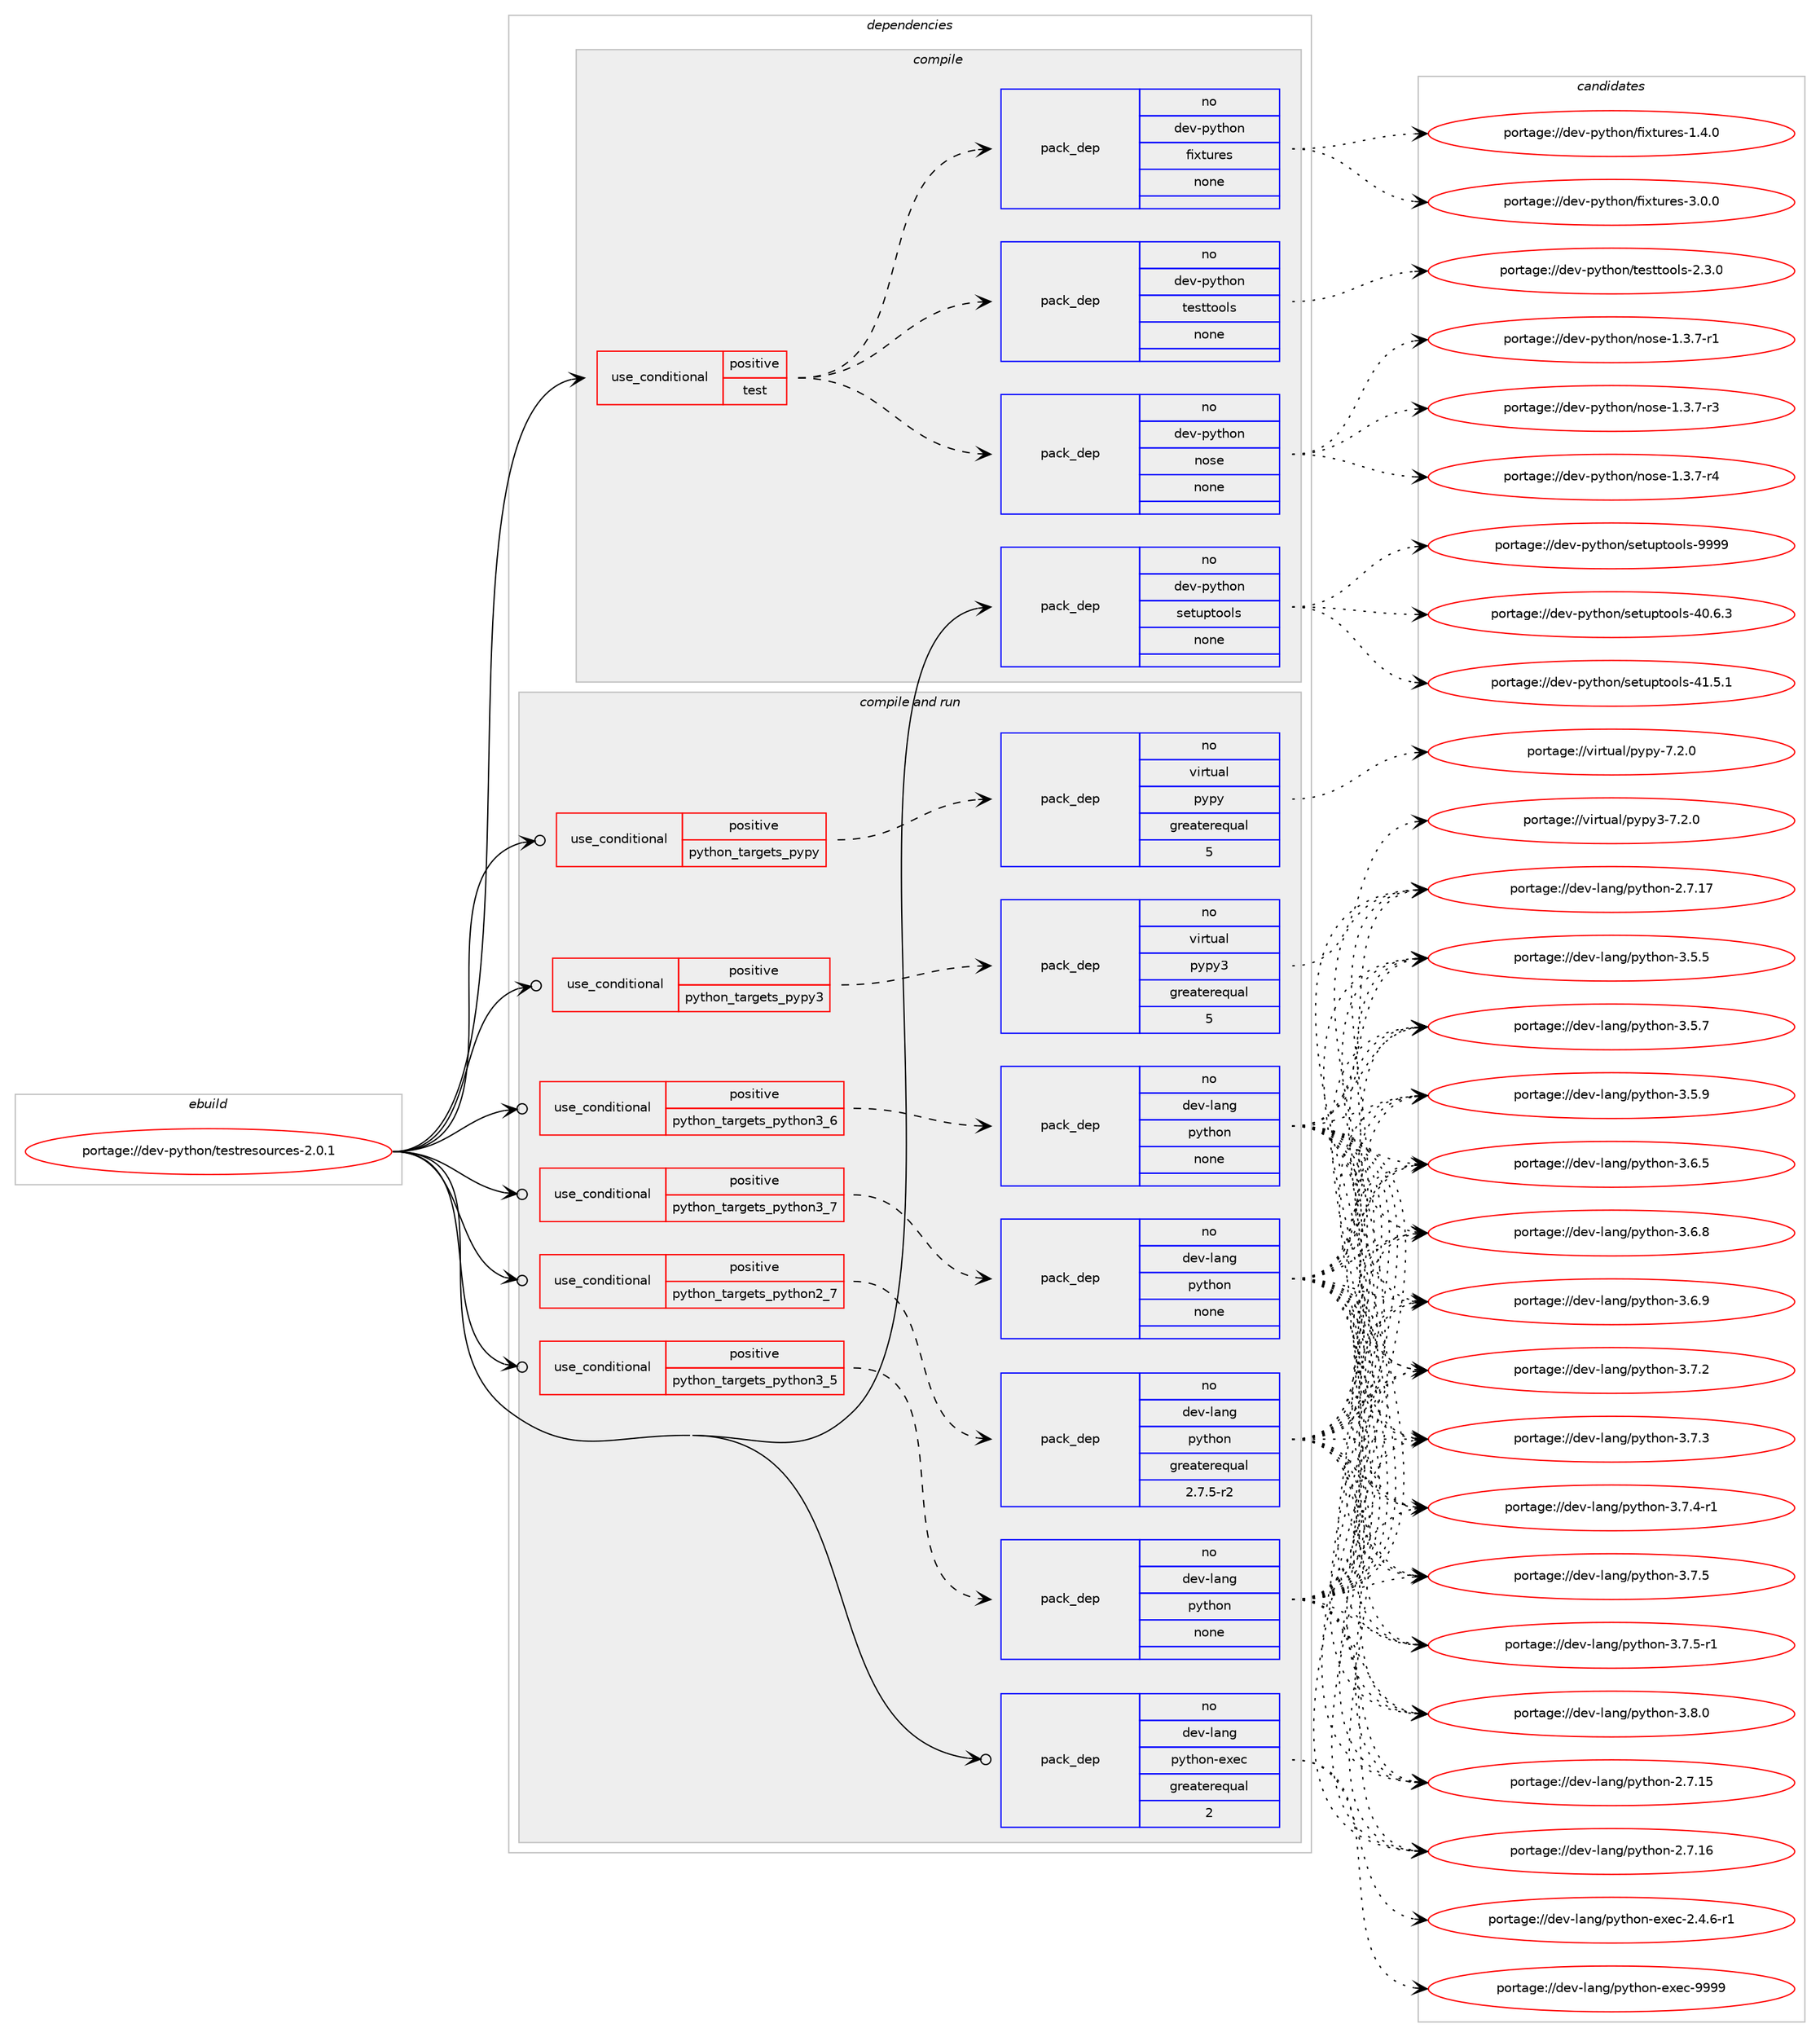 digraph prolog {

# *************
# Graph options
# *************

newrank=true;
concentrate=true;
compound=true;
graph [rankdir=LR,fontname=Helvetica,fontsize=10,ranksep=1.5];#, ranksep=2.5, nodesep=0.2];
edge  [arrowhead=vee];
node  [fontname=Helvetica,fontsize=10];

# **********
# The ebuild
# **********

subgraph cluster_leftcol {
color=gray;
rank=same;
label=<<i>ebuild</i>>;
id [label="portage://dev-python/testresources-2.0.1", color=red, width=4, href="../dev-python/testresources-2.0.1.svg"];
}

# ****************
# The dependencies
# ****************

subgraph cluster_midcol {
color=gray;
label=<<i>dependencies</i>>;
subgraph cluster_compile {
fillcolor="#eeeeee";
style=filled;
label=<<i>compile</i>>;
subgraph cond39714 {
dependency175587 [label=<<TABLE BORDER="0" CELLBORDER="1" CELLSPACING="0" CELLPADDING="4"><TR><TD ROWSPAN="3" CELLPADDING="10">use_conditional</TD></TR><TR><TD>positive</TD></TR><TR><TD>test</TD></TR></TABLE>>, shape=none, color=red];
subgraph pack132469 {
dependency175588 [label=<<TABLE BORDER="0" CELLBORDER="1" CELLSPACING="0" CELLPADDING="4" WIDTH="220"><TR><TD ROWSPAN="6" CELLPADDING="30">pack_dep</TD></TR><TR><TD WIDTH="110">no</TD></TR><TR><TD>dev-python</TD></TR><TR><TD>nose</TD></TR><TR><TD>none</TD></TR><TR><TD></TD></TR></TABLE>>, shape=none, color=blue];
}
dependency175587:e -> dependency175588:w [weight=20,style="dashed",arrowhead="vee"];
subgraph pack132470 {
dependency175589 [label=<<TABLE BORDER="0" CELLBORDER="1" CELLSPACING="0" CELLPADDING="4" WIDTH="220"><TR><TD ROWSPAN="6" CELLPADDING="30">pack_dep</TD></TR><TR><TD WIDTH="110">no</TD></TR><TR><TD>dev-python</TD></TR><TR><TD>testtools</TD></TR><TR><TD>none</TD></TR><TR><TD></TD></TR></TABLE>>, shape=none, color=blue];
}
dependency175587:e -> dependency175589:w [weight=20,style="dashed",arrowhead="vee"];
subgraph pack132471 {
dependency175590 [label=<<TABLE BORDER="0" CELLBORDER="1" CELLSPACING="0" CELLPADDING="4" WIDTH="220"><TR><TD ROWSPAN="6" CELLPADDING="30">pack_dep</TD></TR><TR><TD WIDTH="110">no</TD></TR><TR><TD>dev-python</TD></TR><TR><TD>fixtures</TD></TR><TR><TD>none</TD></TR><TR><TD></TD></TR></TABLE>>, shape=none, color=blue];
}
dependency175587:e -> dependency175590:w [weight=20,style="dashed",arrowhead="vee"];
}
id:e -> dependency175587:w [weight=20,style="solid",arrowhead="vee"];
subgraph pack132472 {
dependency175591 [label=<<TABLE BORDER="0" CELLBORDER="1" CELLSPACING="0" CELLPADDING="4" WIDTH="220"><TR><TD ROWSPAN="6" CELLPADDING="30">pack_dep</TD></TR><TR><TD WIDTH="110">no</TD></TR><TR><TD>dev-python</TD></TR><TR><TD>setuptools</TD></TR><TR><TD>none</TD></TR><TR><TD></TD></TR></TABLE>>, shape=none, color=blue];
}
id:e -> dependency175591:w [weight=20,style="solid",arrowhead="vee"];
}
subgraph cluster_compileandrun {
fillcolor="#eeeeee";
style=filled;
label=<<i>compile and run</i>>;
subgraph cond39715 {
dependency175592 [label=<<TABLE BORDER="0" CELLBORDER="1" CELLSPACING="0" CELLPADDING="4"><TR><TD ROWSPAN="3" CELLPADDING="10">use_conditional</TD></TR><TR><TD>positive</TD></TR><TR><TD>python_targets_pypy</TD></TR></TABLE>>, shape=none, color=red];
subgraph pack132473 {
dependency175593 [label=<<TABLE BORDER="0" CELLBORDER="1" CELLSPACING="0" CELLPADDING="4" WIDTH="220"><TR><TD ROWSPAN="6" CELLPADDING="30">pack_dep</TD></TR><TR><TD WIDTH="110">no</TD></TR><TR><TD>virtual</TD></TR><TR><TD>pypy</TD></TR><TR><TD>greaterequal</TD></TR><TR><TD>5</TD></TR></TABLE>>, shape=none, color=blue];
}
dependency175592:e -> dependency175593:w [weight=20,style="dashed",arrowhead="vee"];
}
id:e -> dependency175592:w [weight=20,style="solid",arrowhead="odotvee"];
subgraph cond39716 {
dependency175594 [label=<<TABLE BORDER="0" CELLBORDER="1" CELLSPACING="0" CELLPADDING="4"><TR><TD ROWSPAN="3" CELLPADDING="10">use_conditional</TD></TR><TR><TD>positive</TD></TR><TR><TD>python_targets_pypy3</TD></TR></TABLE>>, shape=none, color=red];
subgraph pack132474 {
dependency175595 [label=<<TABLE BORDER="0" CELLBORDER="1" CELLSPACING="0" CELLPADDING="4" WIDTH="220"><TR><TD ROWSPAN="6" CELLPADDING="30">pack_dep</TD></TR><TR><TD WIDTH="110">no</TD></TR><TR><TD>virtual</TD></TR><TR><TD>pypy3</TD></TR><TR><TD>greaterequal</TD></TR><TR><TD>5</TD></TR></TABLE>>, shape=none, color=blue];
}
dependency175594:e -> dependency175595:w [weight=20,style="dashed",arrowhead="vee"];
}
id:e -> dependency175594:w [weight=20,style="solid",arrowhead="odotvee"];
subgraph cond39717 {
dependency175596 [label=<<TABLE BORDER="0" CELLBORDER="1" CELLSPACING="0" CELLPADDING="4"><TR><TD ROWSPAN="3" CELLPADDING="10">use_conditional</TD></TR><TR><TD>positive</TD></TR><TR><TD>python_targets_python2_7</TD></TR></TABLE>>, shape=none, color=red];
subgraph pack132475 {
dependency175597 [label=<<TABLE BORDER="0" CELLBORDER="1" CELLSPACING="0" CELLPADDING="4" WIDTH="220"><TR><TD ROWSPAN="6" CELLPADDING="30">pack_dep</TD></TR><TR><TD WIDTH="110">no</TD></TR><TR><TD>dev-lang</TD></TR><TR><TD>python</TD></TR><TR><TD>greaterequal</TD></TR><TR><TD>2.7.5-r2</TD></TR></TABLE>>, shape=none, color=blue];
}
dependency175596:e -> dependency175597:w [weight=20,style="dashed",arrowhead="vee"];
}
id:e -> dependency175596:w [weight=20,style="solid",arrowhead="odotvee"];
subgraph cond39718 {
dependency175598 [label=<<TABLE BORDER="0" CELLBORDER="1" CELLSPACING="0" CELLPADDING="4"><TR><TD ROWSPAN="3" CELLPADDING="10">use_conditional</TD></TR><TR><TD>positive</TD></TR><TR><TD>python_targets_python3_5</TD></TR></TABLE>>, shape=none, color=red];
subgraph pack132476 {
dependency175599 [label=<<TABLE BORDER="0" CELLBORDER="1" CELLSPACING="0" CELLPADDING="4" WIDTH="220"><TR><TD ROWSPAN="6" CELLPADDING="30">pack_dep</TD></TR><TR><TD WIDTH="110">no</TD></TR><TR><TD>dev-lang</TD></TR><TR><TD>python</TD></TR><TR><TD>none</TD></TR><TR><TD></TD></TR></TABLE>>, shape=none, color=blue];
}
dependency175598:e -> dependency175599:w [weight=20,style="dashed",arrowhead="vee"];
}
id:e -> dependency175598:w [weight=20,style="solid",arrowhead="odotvee"];
subgraph cond39719 {
dependency175600 [label=<<TABLE BORDER="0" CELLBORDER="1" CELLSPACING="0" CELLPADDING="4"><TR><TD ROWSPAN="3" CELLPADDING="10">use_conditional</TD></TR><TR><TD>positive</TD></TR><TR><TD>python_targets_python3_6</TD></TR></TABLE>>, shape=none, color=red];
subgraph pack132477 {
dependency175601 [label=<<TABLE BORDER="0" CELLBORDER="1" CELLSPACING="0" CELLPADDING="4" WIDTH="220"><TR><TD ROWSPAN="6" CELLPADDING="30">pack_dep</TD></TR><TR><TD WIDTH="110">no</TD></TR><TR><TD>dev-lang</TD></TR><TR><TD>python</TD></TR><TR><TD>none</TD></TR><TR><TD></TD></TR></TABLE>>, shape=none, color=blue];
}
dependency175600:e -> dependency175601:w [weight=20,style="dashed",arrowhead="vee"];
}
id:e -> dependency175600:w [weight=20,style="solid",arrowhead="odotvee"];
subgraph cond39720 {
dependency175602 [label=<<TABLE BORDER="0" CELLBORDER="1" CELLSPACING="0" CELLPADDING="4"><TR><TD ROWSPAN="3" CELLPADDING="10">use_conditional</TD></TR><TR><TD>positive</TD></TR><TR><TD>python_targets_python3_7</TD></TR></TABLE>>, shape=none, color=red];
subgraph pack132478 {
dependency175603 [label=<<TABLE BORDER="0" CELLBORDER="1" CELLSPACING="0" CELLPADDING="4" WIDTH="220"><TR><TD ROWSPAN="6" CELLPADDING="30">pack_dep</TD></TR><TR><TD WIDTH="110">no</TD></TR><TR><TD>dev-lang</TD></TR><TR><TD>python</TD></TR><TR><TD>none</TD></TR><TR><TD></TD></TR></TABLE>>, shape=none, color=blue];
}
dependency175602:e -> dependency175603:w [weight=20,style="dashed",arrowhead="vee"];
}
id:e -> dependency175602:w [weight=20,style="solid",arrowhead="odotvee"];
subgraph pack132479 {
dependency175604 [label=<<TABLE BORDER="0" CELLBORDER="1" CELLSPACING="0" CELLPADDING="4" WIDTH="220"><TR><TD ROWSPAN="6" CELLPADDING="30">pack_dep</TD></TR><TR><TD WIDTH="110">no</TD></TR><TR><TD>dev-lang</TD></TR><TR><TD>python-exec</TD></TR><TR><TD>greaterequal</TD></TR><TR><TD>2</TD></TR></TABLE>>, shape=none, color=blue];
}
id:e -> dependency175604:w [weight=20,style="solid",arrowhead="odotvee"];
}
subgraph cluster_run {
fillcolor="#eeeeee";
style=filled;
label=<<i>run</i>>;
}
}

# **************
# The candidates
# **************

subgraph cluster_choices {
rank=same;
color=gray;
label=<<i>candidates</i>>;

subgraph choice132469 {
color=black;
nodesep=1;
choiceportage10010111845112121116104111110471101111151014549465146554511449 [label="portage://dev-python/nose-1.3.7-r1", color=red, width=4,href="../dev-python/nose-1.3.7-r1.svg"];
choiceportage10010111845112121116104111110471101111151014549465146554511451 [label="portage://dev-python/nose-1.3.7-r3", color=red, width=4,href="../dev-python/nose-1.3.7-r3.svg"];
choiceportage10010111845112121116104111110471101111151014549465146554511452 [label="portage://dev-python/nose-1.3.7-r4", color=red, width=4,href="../dev-python/nose-1.3.7-r4.svg"];
dependency175588:e -> choiceportage10010111845112121116104111110471101111151014549465146554511449:w [style=dotted,weight="100"];
dependency175588:e -> choiceportage10010111845112121116104111110471101111151014549465146554511451:w [style=dotted,weight="100"];
dependency175588:e -> choiceportage10010111845112121116104111110471101111151014549465146554511452:w [style=dotted,weight="100"];
}
subgraph choice132470 {
color=black;
nodesep=1;
choiceportage1001011184511212111610411111047116101115116116111111108115455046514648 [label="portage://dev-python/testtools-2.3.0", color=red, width=4,href="../dev-python/testtools-2.3.0.svg"];
dependency175589:e -> choiceportage1001011184511212111610411111047116101115116116111111108115455046514648:w [style=dotted,weight="100"];
}
subgraph choice132471 {
color=black;
nodesep=1;
choiceportage1001011184511212111610411111047102105120116117114101115454946524648 [label="portage://dev-python/fixtures-1.4.0", color=red, width=4,href="../dev-python/fixtures-1.4.0.svg"];
choiceportage1001011184511212111610411111047102105120116117114101115455146484648 [label="portage://dev-python/fixtures-3.0.0", color=red, width=4,href="../dev-python/fixtures-3.0.0.svg"];
dependency175590:e -> choiceportage1001011184511212111610411111047102105120116117114101115454946524648:w [style=dotted,weight="100"];
dependency175590:e -> choiceportage1001011184511212111610411111047102105120116117114101115455146484648:w [style=dotted,weight="100"];
}
subgraph choice132472 {
color=black;
nodesep=1;
choiceportage100101118451121211161041111104711510111611711211611111110811545524846544651 [label="portage://dev-python/setuptools-40.6.3", color=red, width=4,href="../dev-python/setuptools-40.6.3.svg"];
choiceportage100101118451121211161041111104711510111611711211611111110811545524946534649 [label="portage://dev-python/setuptools-41.5.1", color=red, width=4,href="../dev-python/setuptools-41.5.1.svg"];
choiceportage10010111845112121116104111110471151011161171121161111111081154557575757 [label="portage://dev-python/setuptools-9999", color=red, width=4,href="../dev-python/setuptools-9999.svg"];
dependency175591:e -> choiceportage100101118451121211161041111104711510111611711211611111110811545524846544651:w [style=dotted,weight="100"];
dependency175591:e -> choiceportage100101118451121211161041111104711510111611711211611111110811545524946534649:w [style=dotted,weight="100"];
dependency175591:e -> choiceportage10010111845112121116104111110471151011161171121161111111081154557575757:w [style=dotted,weight="100"];
}
subgraph choice132473 {
color=black;
nodesep=1;
choiceportage1181051141161179710847112121112121455546504648 [label="portage://virtual/pypy-7.2.0", color=red, width=4,href="../virtual/pypy-7.2.0.svg"];
dependency175593:e -> choiceportage1181051141161179710847112121112121455546504648:w [style=dotted,weight="100"];
}
subgraph choice132474 {
color=black;
nodesep=1;
choiceportage118105114116117971084711212111212151455546504648 [label="portage://virtual/pypy3-7.2.0", color=red, width=4,href="../virtual/pypy3-7.2.0.svg"];
dependency175595:e -> choiceportage118105114116117971084711212111212151455546504648:w [style=dotted,weight="100"];
}
subgraph choice132475 {
color=black;
nodesep=1;
choiceportage10010111845108971101034711212111610411111045504655464953 [label="portage://dev-lang/python-2.7.15", color=red, width=4,href="../dev-lang/python-2.7.15.svg"];
choiceportage10010111845108971101034711212111610411111045504655464954 [label="portage://dev-lang/python-2.7.16", color=red, width=4,href="../dev-lang/python-2.7.16.svg"];
choiceportage10010111845108971101034711212111610411111045504655464955 [label="portage://dev-lang/python-2.7.17", color=red, width=4,href="../dev-lang/python-2.7.17.svg"];
choiceportage100101118451089711010347112121116104111110455146534653 [label="portage://dev-lang/python-3.5.5", color=red, width=4,href="../dev-lang/python-3.5.5.svg"];
choiceportage100101118451089711010347112121116104111110455146534655 [label="portage://dev-lang/python-3.5.7", color=red, width=4,href="../dev-lang/python-3.5.7.svg"];
choiceportage100101118451089711010347112121116104111110455146534657 [label="portage://dev-lang/python-3.5.9", color=red, width=4,href="../dev-lang/python-3.5.9.svg"];
choiceportage100101118451089711010347112121116104111110455146544653 [label="portage://dev-lang/python-3.6.5", color=red, width=4,href="../dev-lang/python-3.6.5.svg"];
choiceportage100101118451089711010347112121116104111110455146544656 [label="portage://dev-lang/python-3.6.8", color=red, width=4,href="../dev-lang/python-3.6.8.svg"];
choiceportage100101118451089711010347112121116104111110455146544657 [label="portage://dev-lang/python-3.6.9", color=red, width=4,href="../dev-lang/python-3.6.9.svg"];
choiceportage100101118451089711010347112121116104111110455146554650 [label="portage://dev-lang/python-3.7.2", color=red, width=4,href="../dev-lang/python-3.7.2.svg"];
choiceportage100101118451089711010347112121116104111110455146554651 [label="portage://dev-lang/python-3.7.3", color=red, width=4,href="../dev-lang/python-3.7.3.svg"];
choiceportage1001011184510897110103471121211161041111104551465546524511449 [label="portage://dev-lang/python-3.7.4-r1", color=red, width=4,href="../dev-lang/python-3.7.4-r1.svg"];
choiceportage100101118451089711010347112121116104111110455146554653 [label="portage://dev-lang/python-3.7.5", color=red, width=4,href="../dev-lang/python-3.7.5.svg"];
choiceportage1001011184510897110103471121211161041111104551465546534511449 [label="portage://dev-lang/python-3.7.5-r1", color=red, width=4,href="../dev-lang/python-3.7.5-r1.svg"];
choiceportage100101118451089711010347112121116104111110455146564648 [label="portage://dev-lang/python-3.8.0", color=red, width=4,href="../dev-lang/python-3.8.0.svg"];
dependency175597:e -> choiceportage10010111845108971101034711212111610411111045504655464953:w [style=dotted,weight="100"];
dependency175597:e -> choiceportage10010111845108971101034711212111610411111045504655464954:w [style=dotted,weight="100"];
dependency175597:e -> choiceportage10010111845108971101034711212111610411111045504655464955:w [style=dotted,weight="100"];
dependency175597:e -> choiceportage100101118451089711010347112121116104111110455146534653:w [style=dotted,weight="100"];
dependency175597:e -> choiceportage100101118451089711010347112121116104111110455146534655:w [style=dotted,weight="100"];
dependency175597:e -> choiceportage100101118451089711010347112121116104111110455146534657:w [style=dotted,weight="100"];
dependency175597:e -> choiceportage100101118451089711010347112121116104111110455146544653:w [style=dotted,weight="100"];
dependency175597:e -> choiceportage100101118451089711010347112121116104111110455146544656:w [style=dotted,weight="100"];
dependency175597:e -> choiceportage100101118451089711010347112121116104111110455146544657:w [style=dotted,weight="100"];
dependency175597:e -> choiceportage100101118451089711010347112121116104111110455146554650:w [style=dotted,weight="100"];
dependency175597:e -> choiceportage100101118451089711010347112121116104111110455146554651:w [style=dotted,weight="100"];
dependency175597:e -> choiceportage1001011184510897110103471121211161041111104551465546524511449:w [style=dotted,weight="100"];
dependency175597:e -> choiceportage100101118451089711010347112121116104111110455146554653:w [style=dotted,weight="100"];
dependency175597:e -> choiceportage1001011184510897110103471121211161041111104551465546534511449:w [style=dotted,weight="100"];
dependency175597:e -> choiceportage100101118451089711010347112121116104111110455146564648:w [style=dotted,weight="100"];
}
subgraph choice132476 {
color=black;
nodesep=1;
choiceportage10010111845108971101034711212111610411111045504655464953 [label="portage://dev-lang/python-2.7.15", color=red, width=4,href="../dev-lang/python-2.7.15.svg"];
choiceportage10010111845108971101034711212111610411111045504655464954 [label="portage://dev-lang/python-2.7.16", color=red, width=4,href="../dev-lang/python-2.7.16.svg"];
choiceportage10010111845108971101034711212111610411111045504655464955 [label="portage://dev-lang/python-2.7.17", color=red, width=4,href="../dev-lang/python-2.7.17.svg"];
choiceportage100101118451089711010347112121116104111110455146534653 [label="portage://dev-lang/python-3.5.5", color=red, width=4,href="../dev-lang/python-3.5.5.svg"];
choiceportage100101118451089711010347112121116104111110455146534655 [label="portage://dev-lang/python-3.5.7", color=red, width=4,href="../dev-lang/python-3.5.7.svg"];
choiceportage100101118451089711010347112121116104111110455146534657 [label="portage://dev-lang/python-3.5.9", color=red, width=4,href="../dev-lang/python-3.5.9.svg"];
choiceportage100101118451089711010347112121116104111110455146544653 [label="portage://dev-lang/python-3.6.5", color=red, width=4,href="../dev-lang/python-3.6.5.svg"];
choiceportage100101118451089711010347112121116104111110455146544656 [label="portage://dev-lang/python-3.6.8", color=red, width=4,href="../dev-lang/python-3.6.8.svg"];
choiceportage100101118451089711010347112121116104111110455146544657 [label="portage://dev-lang/python-3.6.9", color=red, width=4,href="../dev-lang/python-3.6.9.svg"];
choiceportage100101118451089711010347112121116104111110455146554650 [label="portage://dev-lang/python-3.7.2", color=red, width=4,href="../dev-lang/python-3.7.2.svg"];
choiceportage100101118451089711010347112121116104111110455146554651 [label="portage://dev-lang/python-3.7.3", color=red, width=4,href="../dev-lang/python-3.7.3.svg"];
choiceportage1001011184510897110103471121211161041111104551465546524511449 [label="portage://dev-lang/python-3.7.4-r1", color=red, width=4,href="../dev-lang/python-3.7.4-r1.svg"];
choiceportage100101118451089711010347112121116104111110455146554653 [label="portage://dev-lang/python-3.7.5", color=red, width=4,href="../dev-lang/python-3.7.5.svg"];
choiceportage1001011184510897110103471121211161041111104551465546534511449 [label="portage://dev-lang/python-3.7.5-r1", color=red, width=4,href="../dev-lang/python-3.7.5-r1.svg"];
choiceportage100101118451089711010347112121116104111110455146564648 [label="portage://dev-lang/python-3.8.0", color=red, width=4,href="../dev-lang/python-3.8.0.svg"];
dependency175599:e -> choiceportage10010111845108971101034711212111610411111045504655464953:w [style=dotted,weight="100"];
dependency175599:e -> choiceportage10010111845108971101034711212111610411111045504655464954:w [style=dotted,weight="100"];
dependency175599:e -> choiceportage10010111845108971101034711212111610411111045504655464955:w [style=dotted,weight="100"];
dependency175599:e -> choiceportage100101118451089711010347112121116104111110455146534653:w [style=dotted,weight="100"];
dependency175599:e -> choiceportage100101118451089711010347112121116104111110455146534655:w [style=dotted,weight="100"];
dependency175599:e -> choiceportage100101118451089711010347112121116104111110455146534657:w [style=dotted,weight="100"];
dependency175599:e -> choiceportage100101118451089711010347112121116104111110455146544653:w [style=dotted,weight="100"];
dependency175599:e -> choiceportage100101118451089711010347112121116104111110455146544656:w [style=dotted,weight="100"];
dependency175599:e -> choiceportage100101118451089711010347112121116104111110455146544657:w [style=dotted,weight="100"];
dependency175599:e -> choiceportage100101118451089711010347112121116104111110455146554650:w [style=dotted,weight="100"];
dependency175599:e -> choiceportage100101118451089711010347112121116104111110455146554651:w [style=dotted,weight="100"];
dependency175599:e -> choiceportage1001011184510897110103471121211161041111104551465546524511449:w [style=dotted,weight="100"];
dependency175599:e -> choiceportage100101118451089711010347112121116104111110455146554653:w [style=dotted,weight="100"];
dependency175599:e -> choiceportage1001011184510897110103471121211161041111104551465546534511449:w [style=dotted,weight="100"];
dependency175599:e -> choiceportage100101118451089711010347112121116104111110455146564648:w [style=dotted,weight="100"];
}
subgraph choice132477 {
color=black;
nodesep=1;
choiceportage10010111845108971101034711212111610411111045504655464953 [label="portage://dev-lang/python-2.7.15", color=red, width=4,href="../dev-lang/python-2.7.15.svg"];
choiceportage10010111845108971101034711212111610411111045504655464954 [label="portage://dev-lang/python-2.7.16", color=red, width=4,href="../dev-lang/python-2.7.16.svg"];
choiceportage10010111845108971101034711212111610411111045504655464955 [label="portage://dev-lang/python-2.7.17", color=red, width=4,href="../dev-lang/python-2.7.17.svg"];
choiceportage100101118451089711010347112121116104111110455146534653 [label="portage://dev-lang/python-3.5.5", color=red, width=4,href="../dev-lang/python-3.5.5.svg"];
choiceportage100101118451089711010347112121116104111110455146534655 [label="portage://dev-lang/python-3.5.7", color=red, width=4,href="../dev-lang/python-3.5.7.svg"];
choiceportage100101118451089711010347112121116104111110455146534657 [label="portage://dev-lang/python-3.5.9", color=red, width=4,href="../dev-lang/python-3.5.9.svg"];
choiceportage100101118451089711010347112121116104111110455146544653 [label="portage://dev-lang/python-3.6.5", color=red, width=4,href="../dev-lang/python-3.6.5.svg"];
choiceportage100101118451089711010347112121116104111110455146544656 [label="portage://dev-lang/python-3.6.8", color=red, width=4,href="../dev-lang/python-3.6.8.svg"];
choiceportage100101118451089711010347112121116104111110455146544657 [label="portage://dev-lang/python-3.6.9", color=red, width=4,href="../dev-lang/python-3.6.9.svg"];
choiceportage100101118451089711010347112121116104111110455146554650 [label="portage://dev-lang/python-3.7.2", color=red, width=4,href="../dev-lang/python-3.7.2.svg"];
choiceportage100101118451089711010347112121116104111110455146554651 [label="portage://dev-lang/python-3.7.3", color=red, width=4,href="../dev-lang/python-3.7.3.svg"];
choiceportage1001011184510897110103471121211161041111104551465546524511449 [label="portage://dev-lang/python-3.7.4-r1", color=red, width=4,href="../dev-lang/python-3.7.4-r1.svg"];
choiceportage100101118451089711010347112121116104111110455146554653 [label="portage://dev-lang/python-3.7.5", color=red, width=4,href="../dev-lang/python-3.7.5.svg"];
choiceportage1001011184510897110103471121211161041111104551465546534511449 [label="portage://dev-lang/python-3.7.5-r1", color=red, width=4,href="../dev-lang/python-3.7.5-r1.svg"];
choiceportage100101118451089711010347112121116104111110455146564648 [label="portage://dev-lang/python-3.8.0", color=red, width=4,href="../dev-lang/python-3.8.0.svg"];
dependency175601:e -> choiceportage10010111845108971101034711212111610411111045504655464953:w [style=dotted,weight="100"];
dependency175601:e -> choiceportage10010111845108971101034711212111610411111045504655464954:w [style=dotted,weight="100"];
dependency175601:e -> choiceportage10010111845108971101034711212111610411111045504655464955:w [style=dotted,weight="100"];
dependency175601:e -> choiceportage100101118451089711010347112121116104111110455146534653:w [style=dotted,weight="100"];
dependency175601:e -> choiceportage100101118451089711010347112121116104111110455146534655:w [style=dotted,weight="100"];
dependency175601:e -> choiceportage100101118451089711010347112121116104111110455146534657:w [style=dotted,weight="100"];
dependency175601:e -> choiceportage100101118451089711010347112121116104111110455146544653:w [style=dotted,weight="100"];
dependency175601:e -> choiceportage100101118451089711010347112121116104111110455146544656:w [style=dotted,weight="100"];
dependency175601:e -> choiceportage100101118451089711010347112121116104111110455146544657:w [style=dotted,weight="100"];
dependency175601:e -> choiceportage100101118451089711010347112121116104111110455146554650:w [style=dotted,weight="100"];
dependency175601:e -> choiceportage100101118451089711010347112121116104111110455146554651:w [style=dotted,weight="100"];
dependency175601:e -> choiceportage1001011184510897110103471121211161041111104551465546524511449:w [style=dotted,weight="100"];
dependency175601:e -> choiceportage100101118451089711010347112121116104111110455146554653:w [style=dotted,weight="100"];
dependency175601:e -> choiceportage1001011184510897110103471121211161041111104551465546534511449:w [style=dotted,weight="100"];
dependency175601:e -> choiceportage100101118451089711010347112121116104111110455146564648:w [style=dotted,weight="100"];
}
subgraph choice132478 {
color=black;
nodesep=1;
choiceportage10010111845108971101034711212111610411111045504655464953 [label="portage://dev-lang/python-2.7.15", color=red, width=4,href="../dev-lang/python-2.7.15.svg"];
choiceportage10010111845108971101034711212111610411111045504655464954 [label="portage://dev-lang/python-2.7.16", color=red, width=4,href="../dev-lang/python-2.7.16.svg"];
choiceportage10010111845108971101034711212111610411111045504655464955 [label="portage://dev-lang/python-2.7.17", color=red, width=4,href="../dev-lang/python-2.7.17.svg"];
choiceportage100101118451089711010347112121116104111110455146534653 [label="portage://dev-lang/python-3.5.5", color=red, width=4,href="../dev-lang/python-3.5.5.svg"];
choiceportage100101118451089711010347112121116104111110455146534655 [label="portage://dev-lang/python-3.5.7", color=red, width=4,href="../dev-lang/python-3.5.7.svg"];
choiceportage100101118451089711010347112121116104111110455146534657 [label="portage://dev-lang/python-3.5.9", color=red, width=4,href="../dev-lang/python-3.5.9.svg"];
choiceportage100101118451089711010347112121116104111110455146544653 [label="portage://dev-lang/python-3.6.5", color=red, width=4,href="../dev-lang/python-3.6.5.svg"];
choiceportage100101118451089711010347112121116104111110455146544656 [label="portage://dev-lang/python-3.6.8", color=red, width=4,href="../dev-lang/python-3.6.8.svg"];
choiceportage100101118451089711010347112121116104111110455146544657 [label="portage://dev-lang/python-3.6.9", color=red, width=4,href="../dev-lang/python-3.6.9.svg"];
choiceportage100101118451089711010347112121116104111110455146554650 [label="portage://dev-lang/python-3.7.2", color=red, width=4,href="../dev-lang/python-3.7.2.svg"];
choiceportage100101118451089711010347112121116104111110455146554651 [label="portage://dev-lang/python-3.7.3", color=red, width=4,href="../dev-lang/python-3.7.3.svg"];
choiceportage1001011184510897110103471121211161041111104551465546524511449 [label="portage://dev-lang/python-3.7.4-r1", color=red, width=4,href="../dev-lang/python-3.7.4-r1.svg"];
choiceportage100101118451089711010347112121116104111110455146554653 [label="portage://dev-lang/python-3.7.5", color=red, width=4,href="../dev-lang/python-3.7.5.svg"];
choiceportage1001011184510897110103471121211161041111104551465546534511449 [label="portage://dev-lang/python-3.7.5-r1", color=red, width=4,href="../dev-lang/python-3.7.5-r1.svg"];
choiceportage100101118451089711010347112121116104111110455146564648 [label="portage://dev-lang/python-3.8.0", color=red, width=4,href="../dev-lang/python-3.8.0.svg"];
dependency175603:e -> choiceportage10010111845108971101034711212111610411111045504655464953:w [style=dotted,weight="100"];
dependency175603:e -> choiceportage10010111845108971101034711212111610411111045504655464954:w [style=dotted,weight="100"];
dependency175603:e -> choiceportage10010111845108971101034711212111610411111045504655464955:w [style=dotted,weight="100"];
dependency175603:e -> choiceportage100101118451089711010347112121116104111110455146534653:w [style=dotted,weight="100"];
dependency175603:e -> choiceportage100101118451089711010347112121116104111110455146534655:w [style=dotted,weight="100"];
dependency175603:e -> choiceportage100101118451089711010347112121116104111110455146534657:w [style=dotted,weight="100"];
dependency175603:e -> choiceportage100101118451089711010347112121116104111110455146544653:w [style=dotted,weight="100"];
dependency175603:e -> choiceportage100101118451089711010347112121116104111110455146544656:w [style=dotted,weight="100"];
dependency175603:e -> choiceportage100101118451089711010347112121116104111110455146544657:w [style=dotted,weight="100"];
dependency175603:e -> choiceportage100101118451089711010347112121116104111110455146554650:w [style=dotted,weight="100"];
dependency175603:e -> choiceportage100101118451089711010347112121116104111110455146554651:w [style=dotted,weight="100"];
dependency175603:e -> choiceportage1001011184510897110103471121211161041111104551465546524511449:w [style=dotted,weight="100"];
dependency175603:e -> choiceportage100101118451089711010347112121116104111110455146554653:w [style=dotted,weight="100"];
dependency175603:e -> choiceportage1001011184510897110103471121211161041111104551465546534511449:w [style=dotted,weight="100"];
dependency175603:e -> choiceportage100101118451089711010347112121116104111110455146564648:w [style=dotted,weight="100"];
}
subgraph choice132479 {
color=black;
nodesep=1;
choiceportage10010111845108971101034711212111610411111045101120101994550465246544511449 [label="portage://dev-lang/python-exec-2.4.6-r1", color=red, width=4,href="../dev-lang/python-exec-2.4.6-r1.svg"];
choiceportage10010111845108971101034711212111610411111045101120101994557575757 [label="portage://dev-lang/python-exec-9999", color=red, width=4,href="../dev-lang/python-exec-9999.svg"];
dependency175604:e -> choiceportage10010111845108971101034711212111610411111045101120101994550465246544511449:w [style=dotted,weight="100"];
dependency175604:e -> choiceportage10010111845108971101034711212111610411111045101120101994557575757:w [style=dotted,weight="100"];
}
}

}
